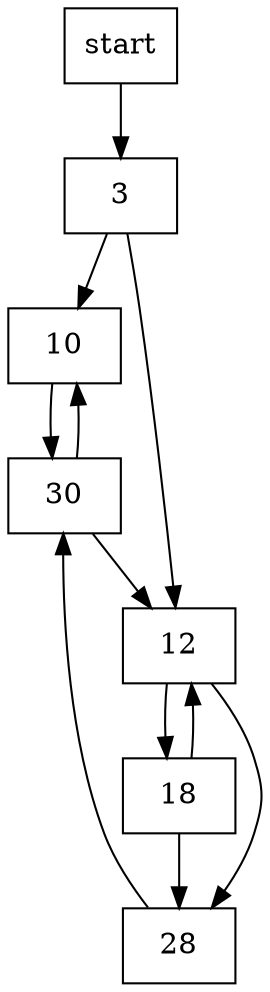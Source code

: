 digraph CFG {
    node [shape=rectangle];

    // Nodes (basic blocks)
    start [label="start"];
    block3 [label="3"];
    block10 [label="10"];
    block12 [label="12"];
    block18 [label="18"];
    block28 [label="28"];
    block30 [label="30"];

    // Edges (control flow)
    start -> block3; // Initial branch to block 3
    block3 -> block10; // From block 3 to block 10
    block3 -> block12; // From block 3 to block 12
    block10 -> block30; // From block 10 to block 30
    block12 -> block18; // From block 12 to block 18
    block12 -> block28; // From block 12 to block 28
    block18 -> block28; // From block 18 to block 28 (loop)
    block18 -> block12; // From block 18 back to block 12 (loop)
    block30 -> block12; // From block 30 back to block 12 (loop)
    block30 -> block10; // From block 30 to block 10
    block28 -> block30; // From block 28 to block 30
}